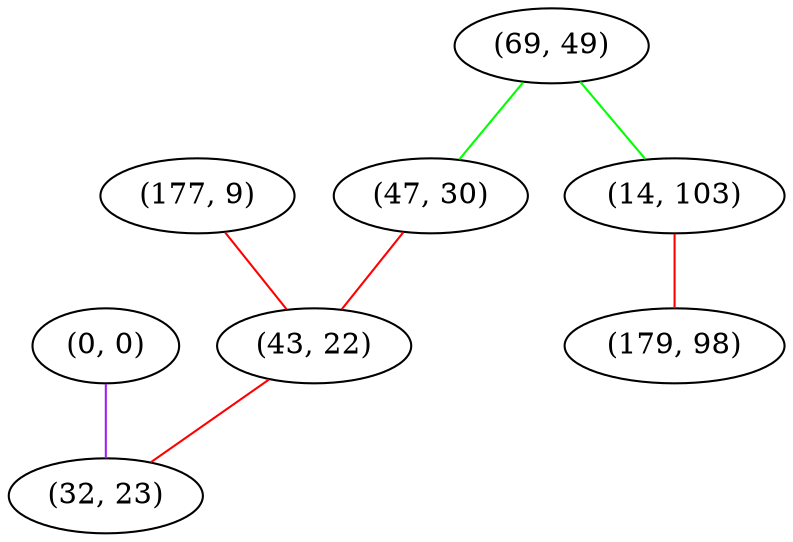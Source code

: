 graph "" {
"(0, 0)";
"(177, 9)";
"(69, 49)";
"(47, 30)";
"(14, 103)";
"(43, 22)";
"(179, 98)";
"(32, 23)";
"(0, 0)" -- "(32, 23)"  [color=purple, key=0, weight=4];
"(177, 9)" -- "(43, 22)"  [color=red, key=0, weight=1];
"(69, 49)" -- "(47, 30)"  [color=green, key=0, weight=2];
"(69, 49)" -- "(14, 103)"  [color=green, key=0, weight=2];
"(47, 30)" -- "(43, 22)"  [color=red, key=0, weight=1];
"(14, 103)" -- "(179, 98)"  [color=red, key=0, weight=1];
"(43, 22)" -- "(32, 23)"  [color=red, key=0, weight=1];
}
